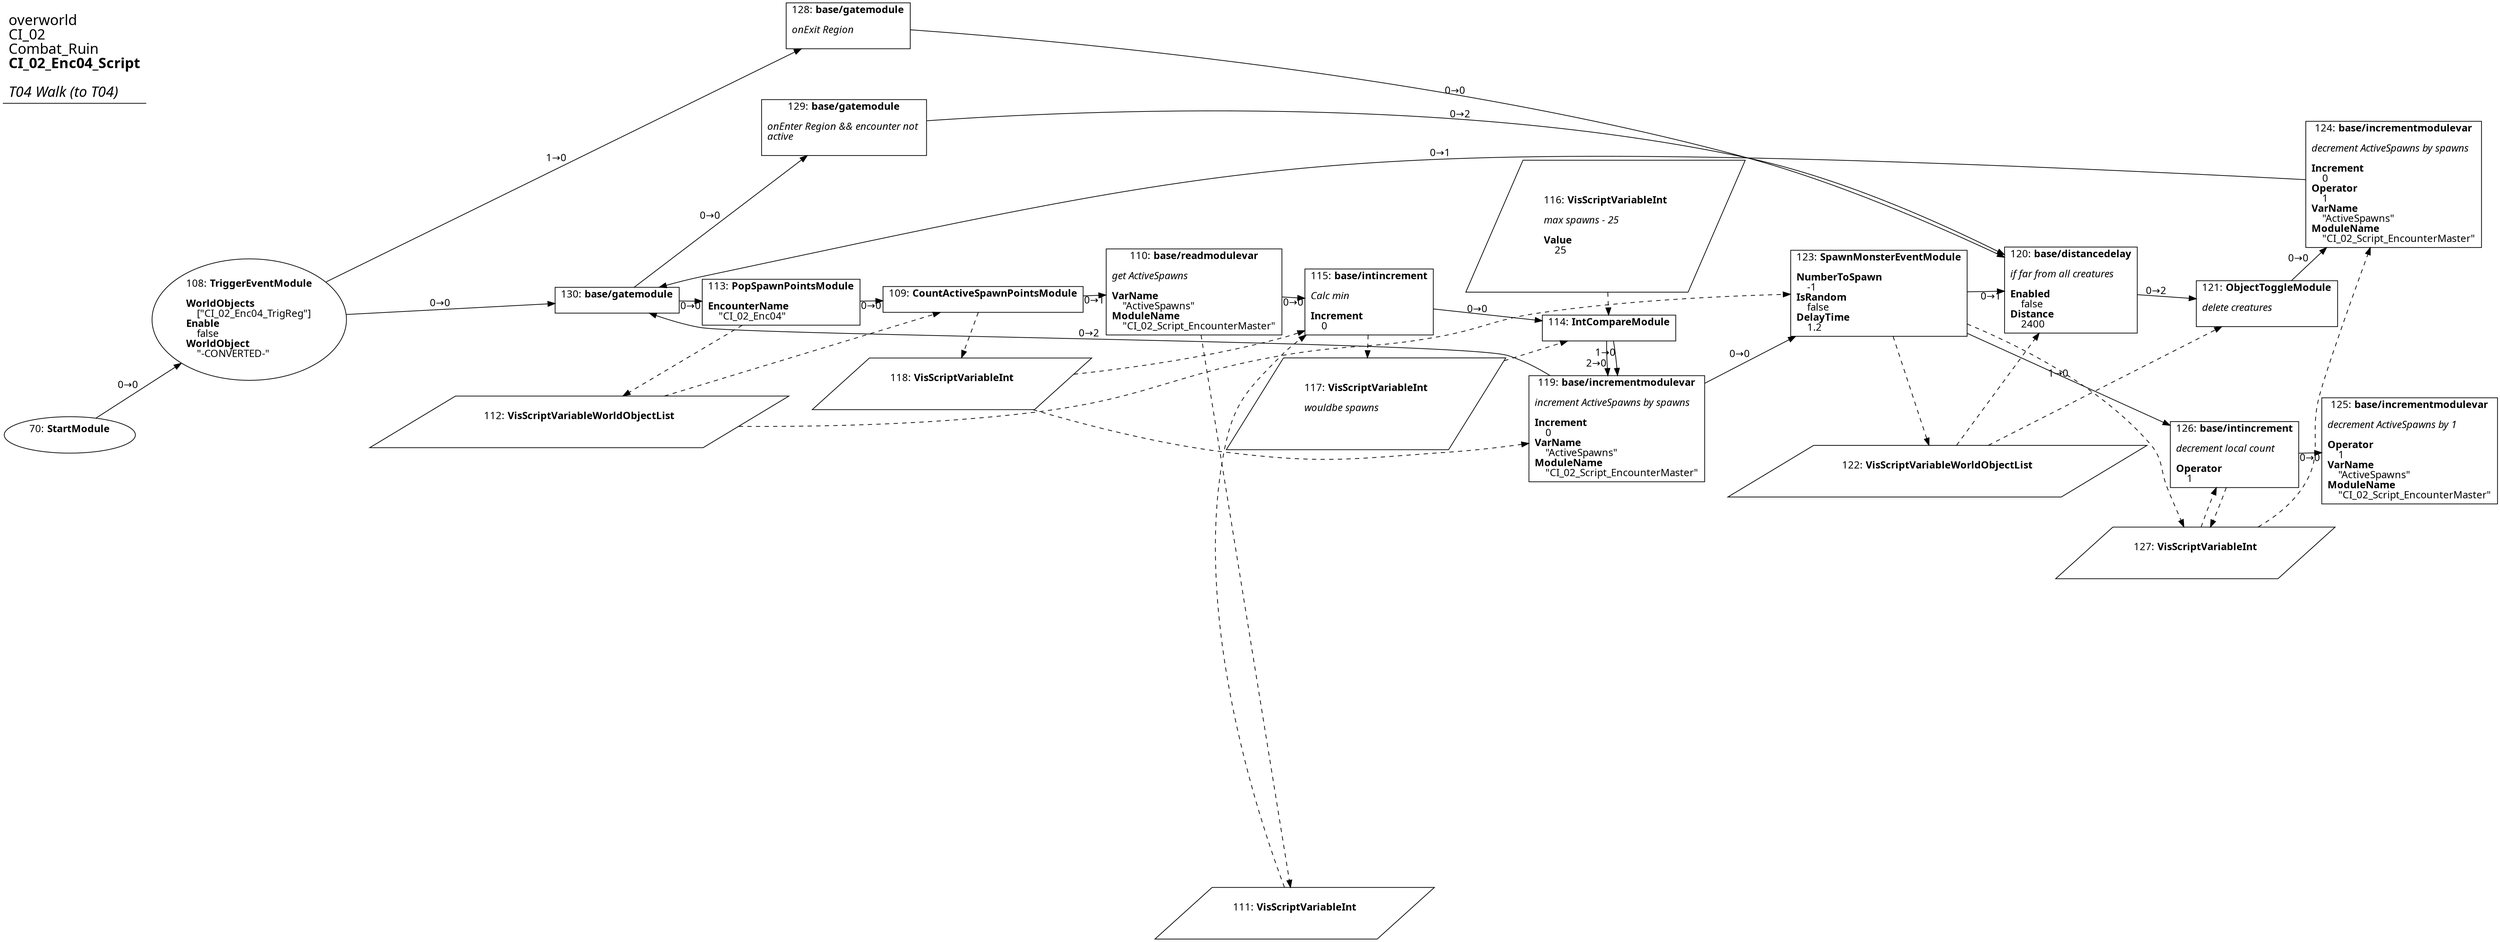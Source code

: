 digraph {
    layout = fdp;
    overlap = prism;
    sep = "+16";
    splines = spline;

    node [ shape = box ];

    graph [ fontname = "Segoe UI" ];
    node [ fontname = "Segoe UI" ];
    edge [ fontname = "Segoe UI" ];

    70 [ label = <70: <b>StartModule</b><br/><br/>> ];
    70 [ shape = oval ]
    70 [ pos = "-1.322,0.758!" ];
    70 -> 108 [ label = "0→0" ];

    108 [ label = <108: <b>TriggerEventModule</b><br/><br/><b>WorldObjects</b><br align="left"/>    [&quot;CI_02_Enc04_TrigReg&quot;]<br align="left"/><b>Enable</b><br align="left"/>    false<br align="left"/><b>WorldObject</b><br align="left"/>    &quot;-CONVERTED-&quot;<br align="left"/>> ];
    108 [ shape = oval ]
    108 [ pos = "-1.0200001,0.919!" ];
    108 -> 128 [ label = "1→0" ];
    108 -> 130 [ label = "0→0" ];

    109 [ label = <109: <b>CountActiveSpawnPointsModule</b><br/><br/>> ];
    109 [ pos = "-0.273,0.92!" ];
    109 -> 110 [ label = "0→1" ];
    112 -> 109 [ style = dashed ];
    109 -> 118 [ style = dashed ];

    110 [ label = <110: <b>base/readmodulevar</b><br/><br/><i>get ActiveSpawns<br align="left"/></i><br align="left"/><b>VarName</b><br align="left"/>    &quot;ActiveSpawns&quot;<br align="left"/><b>ModuleName</b><br align="left"/>    &quot;CI_02_Script_EncounterMaster&quot;<br align="left"/>> ];
    110 [ pos = "-0.001,0.92100006!" ];
    110 -> 115 [ label = "0→0" ];
    110 -> 111 [ style = dashed ];

    111 [ label = <111: <b>VisScriptVariableInt</b><br/><br/>> ];
    111 [ shape = parallelogram ]

    112 [ label = <112: <b>VisScriptVariableWorldObjectList</b><br/><br/>> ];
    112 [ shape = parallelogram ]
    112 [ pos = "-0.503,0.79!" ];

    113 [ label = <113: <b>PopSpawnPointsModule</b><br/><br/><b>EncounterName</b><br align="left"/>    &quot;CI_02_Enc04&quot;<br align="left"/>> ];
    113 [ pos = "-0.504,0.919!" ];
    113 -> 109 [ label = "0→0" ];
    113 -> 112 [ style = dashed ];

    114 [ label = <114: <b>IntCompareModule</b><br/><br/>> ];
    114 [ pos = "0.45100003,0.92100006!" ];
    114 -> 119 [ label = "1→0" ];
    114 -> 119 [ label = "2→0" ];
    116 -> 114 [ style = dashed ];
    117 -> 114 [ style = dashed ];

    115 [ label = <115: <b>base/intincrement</b><br/><br/><i>Calc min<br align="left"/></i><br align="left"/><b>Increment</b><br align="left"/>    0<br align="left"/>> ];
    115 [ pos = "0.24300002,0.92100006!" ];
    115 -> 114 [ label = "0→0" ];
    115 -> 117 [ style = dashed ];
    118 -> 115 [ style = dashed ];
    111 -> 115 [ style = dashed ];

    116 [ label = <116: <b>VisScriptVariableInt</b><br/><br/><i>max spawns - 25<br align="left"/></i><br align="left"/><b>Value</b><br align="left"/>    25<br align="left"/>> ];
    116 [ shape = parallelogram ]
    116 [ pos = "0.44700003,0.97800004!" ];

    117 [ label = <117: <b>VisScriptVariableInt</b><br/><br/><i>wouldbe spawns<br align="left"/></i><br align="left"/>> ];
    117 [ shape = parallelogram ]
    117 [ pos = "0.24700001,0.77500004!" ];

    118 [ label = <118: <b>VisScriptVariableInt</b><br/><br/>> ];
    118 [ shape = parallelogram ]
    118 [ pos = "-0.263,0.81600004!" ];

    119 [ label = <119: <b>base/incrementmodulevar</b><br/><br/><i>increment ActiveSpawns by spawns<br align="left"/></i><br align="left"/><b>Increment</b><br align="left"/>    0<br align="left"/><b>VarName</b><br align="left"/>    &quot;ActiveSpawns&quot;<br align="left"/><b>ModuleName</b><br align="left"/>    &quot;CI_02_Script_EncounterMaster&quot;<br align="left"/>> ];
    119 [ pos = "0.633,0.731!" ];
    119 -> 123 [ label = "0→0" ];
    119 -> 130 [ label = "0→2" ];
    118 -> 119 [ style = dashed ];

    120 [ label = <120: <b>base/distancedelay</b><br/><br/><i>if far from all creatures<br align="left"/></i><br align="left"/><b>Enabled</b><br align="left"/>    false<br align="left"/><b>Distance</b><br align="left"/>    2400<br align="left"/>> ];
    120 [ pos = "1.171,0.92700005!" ];
    120 -> 121 [ label = "0→2" ];
    122 -> 120 [ style = dashed ];

    121 [ label = <121: <b>ObjectToggleModule</b><br/><br/><i>delete creatures<br align="left"/></i><br align="left"/>> ];
    121 [ pos = "1.3690001,0.91800004!" ];
    121 -> 124 [ label = "0→0" ];
    122 -> 121 [ style = dashed ];

    122 [ label = <122: <b>VisScriptVariableWorldObjectList</b><br/><br/>> ];
    122 [ shape = parallelogram ]
    122 [ pos = "0.896,0.69200003!" ];

    123 [ label = <123: <b>SpawnMonsterEventModule</b><br/><br/><b>NumberToSpawn</b><br align="left"/>    -1<br align="left"/><b>IsRandom</b><br align="left"/>    false<br align="left"/><b>DelayTime</b><br align="left"/>    1.2<br align="left"/>> ];
    123 [ pos = "0.89400005,0.92200005!" ];
    123 -> 120 [ label = "0→1" ];
    123 -> 126 [ label = "1→0" ];
    123 -> 122 [ style = dashed ];
    123 -> 127 [ style = dashed ];
    112 -> 123 [ style = dashed ];

    124 [ label = <124: <b>base/incrementmodulevar</b><br/><br/><i>decrement ActiveSpawns by spawns<br align="left"/></i><br align="left"/><b>Increment</b><br align="left"/>    0<br align="left"/><b>Operator</b><br align="left"/>    1<br align="left"/><b>VarName</b><br align="left"/>    &quot;ActiveSpawns&quot;<br align="left"/><b>ModuleName</b><br align="left"/>    &quot;CI_02_Script_EncounterMaster&quot;<br align="left"/>> ];
    124 [ pos = "1.5910001,1.103!" ];
    124 -> 130 [ label = "0→1" ];
    127 -> 124 [ style = dashed ];

    125 [ label = <125: <b>base/incrementmodulevar</b><br/><br/><i>decrement ActiveSpawns by 1<br align="left"/></i><br align="left"/><b>Operator</b><br align="left"/>    1<br align="left"/><b>VarName</b><br align="left"/>    &quot;ActiveSpawns&quot;<br align="left"/><b>ModuleName</b><br align="left"/>    &quot;CI_02_Script_EncounterMaster&quot;<br align="left"/>> ];
    125 [ pos = "1.401,0.69600004!" ];

    126 [ label = <126: <b>base/intincrement</b><br/><br/><i>decrement local count<br align="left"/></i><br align="left"/><b>Operator</b><br align="left"/>    1<br align="left"/>> ];
    126 [ pos = "1.1830001,0.69500005!" ];
    126 -> 125 [ label = "0→0" ];
    127 -> 126 [ style = dashed ];
    126 -> 127 [ style = dashed ];

    127 [ label = <127: <b>VisScriptVariableInt</b><br/><br/>> ];
    127 [ shape = parallelogram ]
    127 [ pos = "1.1060001,0.54700005!" ];

    128 [ label = <128: <b>base/gatemodule</b><br/><br/><i>onExit Region<br align="left"/></i><br align="left"/>> ];
    128 [ pos = "-0.483,1.3510001!" ];
    128 -> 120 [ label = "0→0" ];

    129 [ label = <129: <b>base/gatemodule</b><br/><br/><i>onEnter Region &amp;&amp; encounter not <br align="left"/>active<br align="left"/></i><br align="left"/>> ];
    129 [ pos = "-0.48200002,1.19!" ];
    129 -> 120 [ label = "0→2" ];

    130 [ label = <130: <b>base/gatemodule</b><br/><br/>> ];
    130 [ pos = "-0.70600003,0.91800004!" ];
    130 -> 129 [ label = "0→0" ];
    130 -> 113 [ label = "0→0" ];

    title [ pos = "-1.3230001,1.3520001!" ];
    title [ shape = underline ];
    title [ label = <<font point-size="20">overworld<br align="left"/>CI_02<br align="left"/>Combat_Ruin<br align="left"/><b>CI_02_Enc04_Script</b><br align="left"/><br/><i>T04 Walk (to T04)</i><br align="left"/></font>> ];
}
